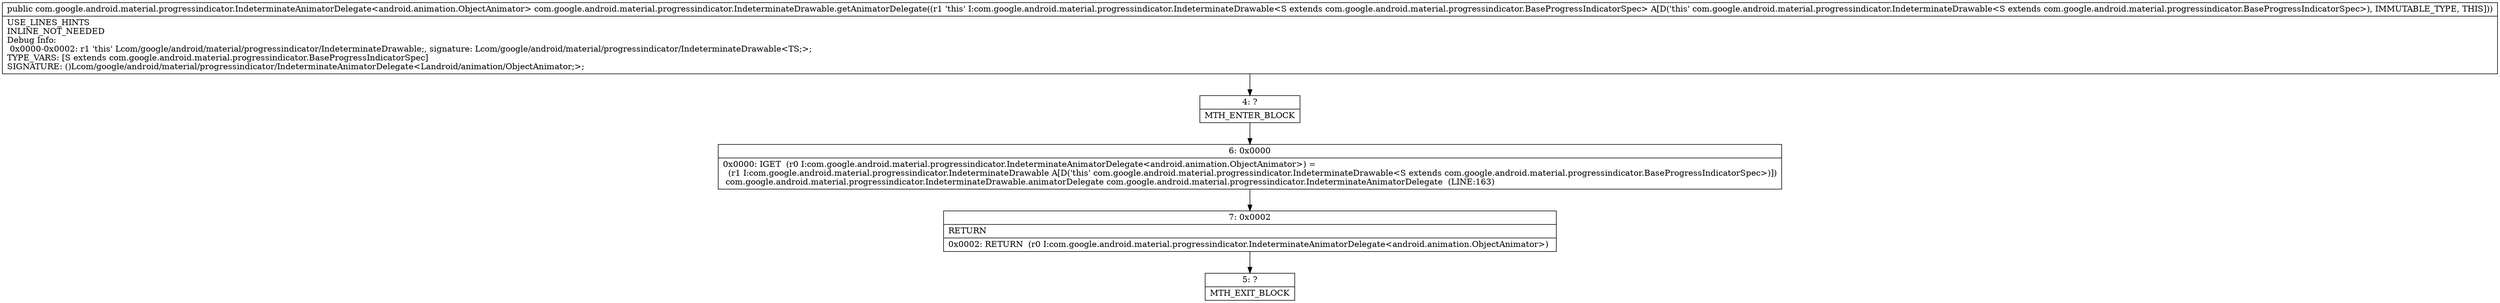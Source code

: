 digraph "CFG forcom.google.android.material.progressindicator.IndeterminateDrawable.getAnimatorDelegate()Lcom\/google\/android\/material\/progressindicator\/IndeterminateAnimatorDelegate;" {
Node_4 [shape=record,label="{4\:\ ?|MTH_ENTER_BLOCK\l}"];
Node_6 [shape=record,label="{6\:\ 0x0000|0x0000: IGET  (r0 I:com.google.android.material.progressindicator.IndeterminateAnimatorDelegate\<android.animation.ObjectAnimator\>) = \l  (r1 I:com.google.android.material.progressindicator.IndeterminateDrawable A[D('this' com.google.android.material.progressindicator.IndeterminateDrawable\<S extends com.google.android.material.progressindicator.BaseProgressIndicatorSpec\>)])\l com.google.android.material.progressindicator.IndeterminateDrawable.animatorDelegate com.google.android.material.progressindicator.IndeterminateAnimatorDelegate  (LINE:163)\l}"];
Node_7 [shape=record,label="{7\:\ 0x0002|RETURN\l|0x0002: RETURN  (r0 I:com.google.android.material.progressindicator.IndeterminateAnimatorDelegate\<android.animation.ObjectAnimator\>) \l}"];
Node_5 [shape=record,label="{5\:\ ?|MTH_EXIT_BLOCK\l}"];
MethodNode[shape=record,label="{public com.google.android.material.progressindicator.IndeterminateAnimatorDelegate\<android.animation.ObjectAnimator\> com.google.android.material.progressindicator.IndeterminateDrawable.getAnimatorDelegate((r1 'this' I:com.google.android.material.progressindicator.IndeterminateDrawable\<S extends com.google.android.material.progressindicator.BaseProgressIndicatorSpec\> A[D('this' com.google.android.material.progressindicator.IndeterminateDrawable\<S extends com.google.android.material.progressindicator.BaseProgressIndicatorSpec\>), IMMUTABLE_TYPE, THIS]))  | USE_LINES_HINTS\lINLINE_NOT_NEEDED\lDebug Info:\l  0x0000\-0x0002: r1 'this' Lcom\/google\/android\/material\/progressindicator\/IndeterminateDrawable;, signature: Lcom\/google\/android\/material\/progressindicator\/IndeterminateDrawable\<TS;\>;\lTYPE_VARS: [S extends com.google.android.material.progressindicator.BaseProgressIndicatorSpec]\lSIGNATURE: ()Lcom\/google\/android\/material\/progressindicator\/IndeterminateAnimatorDelegate\<Landroid\/animation\/ObjectAnimator;\>;\l}"];
MethodNode -> Node_4;Node_4 -> Node_6;
Node_6 -> Node_7;
Node_7 -> Node_5;
}

